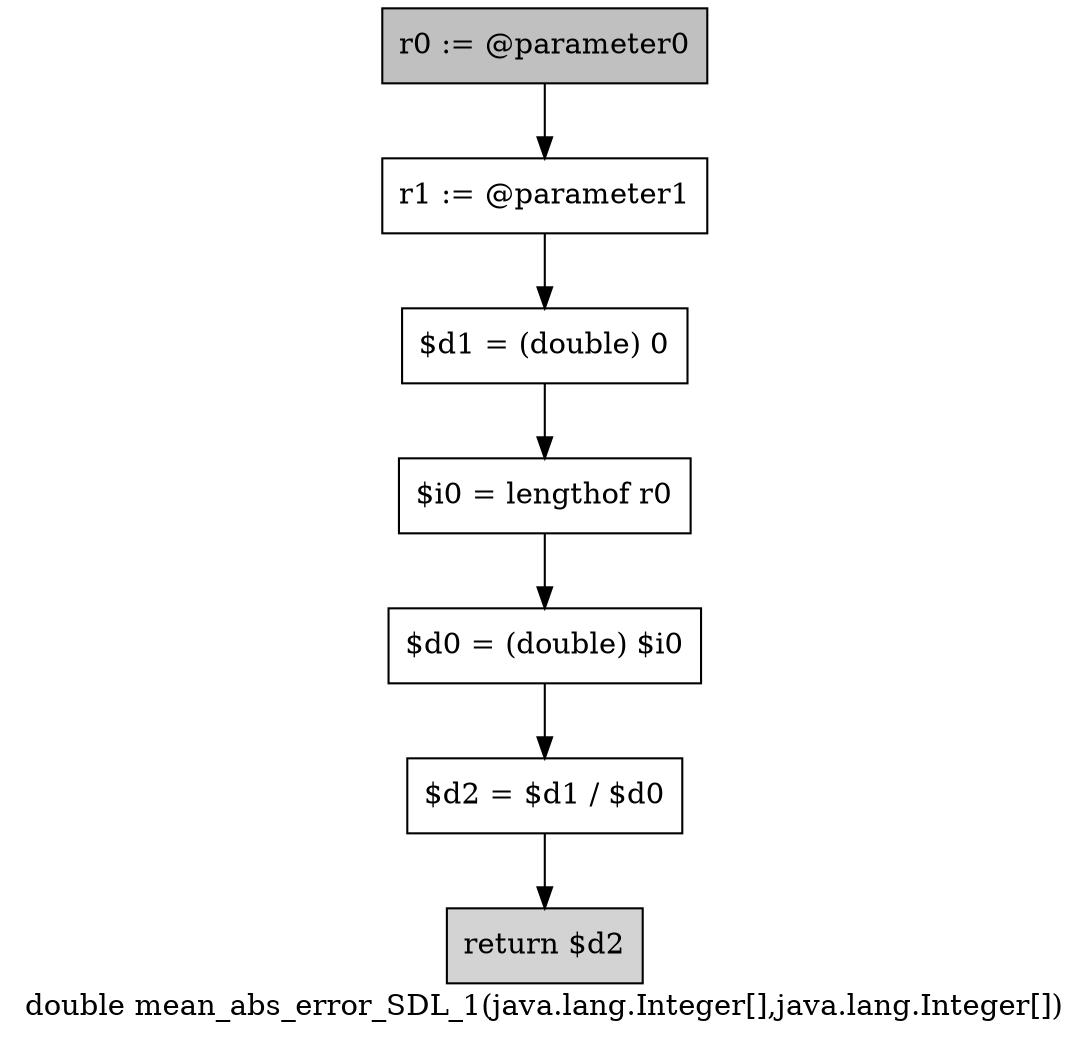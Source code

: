 digraph "double mean_abs_error_SDL_1(java.lang.Integer[],java.lang.Integer[])" {
    label="double mean_abs_error_SDL_1(java.lang.Integer[],java.lang.Integer[])";
    node [shape=box];
    "0" [style=filled,fillcolor=gray,label="r0 := @parameter0",];
    "1" [label="r1 := @parameter1",];
    "0"->"1";
    "2" [label="$d1 = (double) 0",];
    "1"->"2";
    "3" [label="$i0 = lengthof r0",];
    "2"->"3";
    "4" [label="$d0 = (double) $i0",];
    "3"->"4";
    "5" [label="$d2 = $d1 / $d0",];
    "4"->"5";
    "6" [style=filled,fillcolor=lightgray,label="return $d2",];
    "5"->"6";
}
